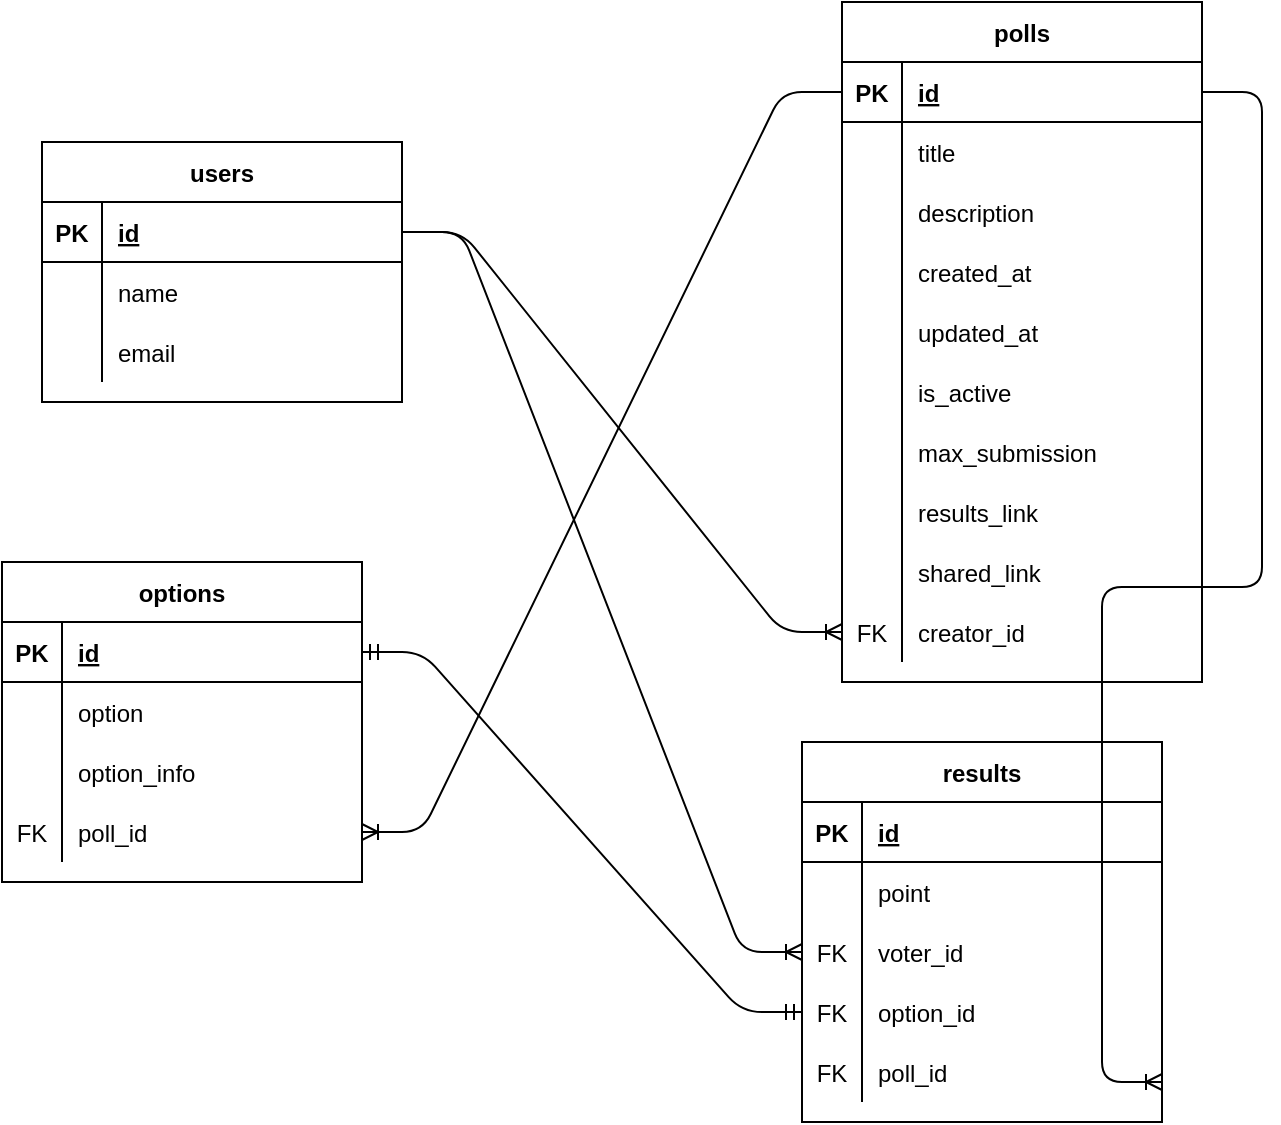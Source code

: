 <mxfile version="15.2.9" type="github"><diagram id="_VHgrwPSO1s_CEOdGiff" name="Page-1"><mxGraphModel dx="1186" dy="645" grid="1" gridSize="10" guides="1" tooltips="1" connect="1" arrows="1" fold="1" page="1" pageScale="1" pageWidth="850" pageHeight="1100" math="0" shadow="0"><root><mxCell id="0"/><mxCell id="1" parent="0"/><mxCell id="kbLObUTAjljV6vq0waId-14" value="users" style="shape=table;startSize=30;container=1;collapsible=1;childLayout=tableLayout;fixedRows=1;rowLines=0;fontStyle=1;align=center;resizeLast=1;" vertex="1" parent="1"><mxGeometry x="100" y="190" width="180" height="130" as="geometry"/></mxCell><mxCell id="kbLObUTAjljV6vq0waId-15" value="" style="shape=partialRectangle;collapsible=0;dropTarget=0;pointerEvents=0;fillColor=none;top=0;left=0;bottom=1;right=0;points=[[0,0.5],[1,0.5]];portConstraint=eastwest;" vertex="1" parent="kbLObUTAjljV6vq0waId-14"><mxGeometry y="30" width="180" height="30" as="geometry"/></mxCell><mxCell id="kbLObUTAjljV6vq0waId-16" value="PK" style="shape=partialRectangle;connectable=0;fillColor=none;top=0;left=0;bottom=0;right=0;fontStyle=1;overflow=hidden;" vertex="1" parent="kbLObUTAjljV6vq0waId-15"><mxGeometry width="30" height="30" as="geometry"><mxRectangle width="30" height="30" as="alternateBounds"/></mxGeometry></mxCell><mxCell id="kbLObUTAjljV6vq0waId-17" value="id" style="shape=partialRectangle;connectable=0;fillColor=none;top=0;left=0;bottom=0;right=0;align=left;spacingLeft=6;fontStyle=5;overflow=hidden;" vertex="1" parent="kbLObUTAjljV6vq0waId-15"><mxGeometry x="30" width="150" height="30" as="geometry"><mxRectangle width="150" height="30" as="alternateBounds"/></mxGeometry></mxCell><mxCell id="kbLObUTAjljV6vq0waId-18" value="" style="shape=partialRectangle;collapsible=0;dropTarget=0;pointerEvents=0;fillColor=none;top=0;left=0;bottom=0;right=0;points=[[0,0.5],[1,0.5]];portConstraint=eastwest;" vertex="1" parent="kbLObUTAjljV6vq0waId-14"><mxGeometry y="60" width="180" height="30" as="geometry"/></mxCell><mxCell id="kbLObUTAjljV6vq0waId-19" value="" style="shape=partialRectangle;connectable=0;fillColor=none;top=0;left=0;bottom=0;right=0;editable=1;overflow=hidden;" vertex="1" parent="kbLObUTAjljV6vq0waId-18"><mxGeometry width="30" height="30" as="geometry"><mxRectangle width="30" height="30" as="alternateBounds"/></mxGeometry></mxCell><mxCell id="kbLObUTAjljV6vq0waId-20" value="name   " style="shape=partialRectangle;connectable=0;fillColor=none;top=0;left=0;bottom=0;right=0;align=left;spacingLeft=6;overflow=hidden;" vertex="1" parent="kbLObUTAjljV6vq0waId-18"><mxGeometry x="30" width="150" height="30" as="geometry"><mxRectangle width="150" height="30" as="alternateBounds"/></mxGeometry></mxCell><mxCell id="kbLObUTAjljV6vq0waId-21" value="" style="shape=partialRectangle;collapsible=0;dropTarget=0;pointerEvents=0;fillColor=none;top=0;left=0;bottom=0;right=0;points=[[0,0.5],[1,0.5]];portConstraint=eastwest;" vertex="1" parent="kbLObUTAjljV6vq0waId-14"><mxGeometry y="90" width="180" height="30" as="geometry"/></mxCell><mxCell id="kbLObUTAjljV6vq0waId-22" value="" style="shape=partialRectangle;connectable=0;fillColor=none;top=0;left=0;bottom=0;right=0;editable=1;overflow=hidden;" vertex="1" parent="kbLObUTAjljV6vq0waId-21"><mxGeometry width="30" height="30" as="geometry"><mxRectangle width="30" height="30" as="alternateBounds"/></mxGeometry></mxCell><mxCell id="kbLObUTAjljV6vq0waId-23" value="email" style="shape=partialRectangle;connectable=0;fillColor=none;top=0;left=0;bottom=0;right=0;align=left;spacingLeft=6;overflow=hidden;" vertex="1" parent="kbLObUTAjljV6vq0waId-21"><mxGeometry x="30" width="150" height="30" as="geometry"><mxRectangle width="150" height="30" as="alternateBounds"/></mxGeometry></mxCell><mxCell id="kbLObUTAjljV6vq0waId-53" value="polls" style="shape=table;startSize=30;container=1;collapsible=1;childLayout=tableLayout;fixedRows=1;rowLines=0;fontStyle=1;align=center;resizeLast=1;" vertex="1" parent="1"><mxGeometry x="500" y="120" width="180" height="340" as="geometry"/></mxCell><mxCell id="kbLObUTAjljV6vq0waId-54" value="" style="shape=partialRectangle;collapsible=0;dropTarget=0;pointerEvents=0;fillColor=none;top=0;left=0;bottom=1;right=0;points=[[0,0.5],[1,0.5]];portConstraint=eastwest;" vertex="1" parent="kbLObUTAjljV6vq0waId-53"><mxGeometry y="30" width="180" height="30" as="geometry"/></mxCell><mxCell id="kbLObUTAjljV6vq0waId-55" value="PK" style="shape=partialRectangle;connectable=0;fillColor=none;top=0;left=0;bottom=0;right=0;fontStyle=1;overflow=hidden;" vertex="1" parent="kbLObUTAjljV6vq0waId-54"><mxGeometry width="30" height="30" as="geometry"><mxRectangle width="30" height="30" as="alternateBounds"/></mxGeometry></mxCell><mxCell id="kbLObUTAjljV6vq0waId-56" value="id" style="shape=partialRectangle;connectable=0;fillColor=none;top=0;left=0;bottom=0;right=0;align=left;spacingLeft=6;fontStyle=5;overflow=hidden;" vertex="1" parent="kbLObUTAjljV6vq0waId-54"><mxGeometry x="30" width="150" height="30" as="geometry"><mxRectangle width="150" height="30" as="alternateBounds"/></mxGeometry></mxCell><mxCell id="kbLObUTAjljV6vq0waId-57" value="" style="shape=partialRectangle;collapsible=0;dropTarget=0;pointerEvents=0;fillColor=none;top=0;left=0;bottom=0;right=0;points=[[0,0.5],[1,0.5]];portConstraint=eastwest;" vertex="1" parent="kbLObUTAjljV6vq0waId-53"><mxGeometry y="60" width="180" height="30" as="geometry"/></mxCell><mxCell id="kbLObUTAjljV6vq0waId-58" value="" style="shape=partialRectangle;connectable=0;fillColor=none;top=0;left=0;bottom=0;right=0;editable=1;overflow=hidden;" vertex="1" parent="kbLObUTAjljV6vq0waId-57"><mxGeometry width="30" height="30" as="geometry"><mxRectangle width="30" height="30" as="alternateBounds"/></mxGeometry></mxCell><mxCell id="kbLObUTAjljV6vq0waId-59" value="title" style="shape=partialRectangle;connectable=0;fillColor=none;top=0;left=0;bottom=0;right=0;align=left;spacingLeft=6;overflow=hidden;" vertex="1" parent="kbLObUTAjljV6vq0waId-57"><mxGeometry x="30" width="150" height="30" as="geometry"><mxRectangle width="150" height="30" as="alternateBounds"/></mxGeometry></mxCell><mxCell id="kbLObUTAjljV6vq0waId-60" value="" style="shape=partialRectangle;collapsible=0;dropTarget=0;pointerEvents=0;fillColor=none;top=0;left=0;bottom=0;right=0;points=[[0,0.5],[1,0.5]];portConstraint=eastwest;" vertex="1" parent="kbLObUTAjljV6vq0waId-53"><mxGeometry y="90" width="180" height="30" as="geometry"/></mxCell><mxCell id="kbLObUTAjljV6vq0waId-61" value="" style="shape=partialRectangle;connectable=0;fillColor=none;top=0;left=0;bottom=0;right=0;editable=1;overflow=hidden;" vertex="1" parent="kbLObUTAjljV6vq0waId-60"><mxGeometry width="30" height="30" as="geometry"><mxRectangle width="30" height="30" as="alternateBounds"/></mxGeometry></mxCell><mxCell id="kbLObUTAjljV6vq0waId-62" value="description" style="shape=partialRectangle;connectable=0;fillColor=none;top=0;left=0;bottom=0;right=0;align=left;spacingLeft=6;overflow=hidden;" vertex="1" parent="kbLObUTAjljV6vq0waId-60"><mxGeometry x="30" width="150" height="30" as="geometry"><mxRectangle width="150" height="30" as="alternateBounds"/></mxGeometry></mxCell><mxCell id="kbLObUTAjljV6vq0waId-63" value="" style="shape=partialRectangle;collapsible=0;dropTarget=0;pointerEvents=0;fillColor=none;top=0;left=0;bottom=0;right=0;points=[[0,0.5],[1,0.5]];portConstraint=eastwest;" vertex="1" parent="kbLObUTAjljV6vq0waId-53"><mxGeometry y="120" width="180" height="30" as="geometry"/></mxCell><mxCell id="kbLObUTAjljV6vq0waId-64" value="" style="shape=partialRectangle;connectable=0;fillColor=none;top=0;left=0;bottom=0;right=0;editable=1;overflow=hidden;" vertex="1" parent="kbLObUTAjljV6vq0waId-63"><mxGeometry width="30" height="30" as="geometry"><mxRectangle width="30" height="30" as="alternateBounds"/></mxGeometry></mxCell><mxCell id="kbLObUTAjljV6vq0waId-65" value="created_at" style="shape=partialRectangle;connectable=0;fillColor=none;top=0;left=0;bottom=0;right=0;align=left;spacingLeft=6;overflow=hidden;" vertex="1" parent="kbLObUTAjljV6vq0waId-63"><mxGeometry x="30" width="150" height="30" as="geometry"><mxRectangle width="150" height="30" as="alternateBounds"/></mxGeometry></mxCell><mxCell id="kbLObUTAjljV6vq0waId-66" value="" style="shape=partialRectangle;collapsible=0;dropTarget=0;pointerEvents=0;fillColor=none;top=0;left=0;bottom=0;right=0;points=[[0,0.5],[1,0.5]];portConstraint=eastwest;" vertex="1" parent="kbLObUTAjljV6vq0waId-53"><mxGeometry y="150" width="180" height="30" as="geometry"/></mxCell><mxCell id="kbLObUTAjljV6vq0waId-67" value="" style="shape=partialRectangle;connectable=0;fillColor=none;top=0;left=0;bottom=0;right=0;editable=1;overflow=hidden;" vertex="1" parent="kbLObUTAjljV6vq0waId-66"><mxGeometry width="30" height="30" as="geometry"><mxRectangle width="30" height="30" as="alternateBounds"/></mxGeometry></mxCell><mxCell id="kbLObUTAjljV6vq0waId-68" value="updated_at" style="shape=partialRectangle;connectable=0;fillColor=none;top=0;left=0;bottom=0;right=0;align=left;spacingLeft=6;overflow=hidden;" vertex="1" parent="kbLObUTAjljV6vq0waId-66"><mxGeometry x="30" width="150" height="30" as="geometry"><mxRectangle width="150" height="30" as="alternateBounds"/></mxGeometry></mxCell><mxCell id="kbLObUTAjljV6vq0waId-69" value="" style="shape=partialRectangle;collapsible=0;dropTarget=0;pointerEvents=0;fillColor=none;top=0;left=0;bottom=0;right=0;points=[[0,0.5],[1,0.5]];portConstraint=eastwest;" vertex="1" parent="kbLObUTAjljV6vq0waId-53"><mxGeometry y="180" width="180" height="30" as="geometry"/></mxCell><mxCell id="kbLObUTAjljV6vq0waId-70" value="" style="shape=partialRectangle;connectable=0;fillColor=none;top=0;left=0;bottom=0;right=0;editable=1;overflow=hidden;" vertex="1" parent="kbLObUTAjljV6vq0waId-69"><mxGeometry width="30" height="30" as="geometry"><mxRectangle width="30" height="30" as="alternateBounds"/></mxGeometry></mxCell><mxCell id="kbLObUTAjljV6vq0waId-71" value="is_active" style="shape=partialRectangle;connectable=0;fillColor=none;top=0;left=0;bottom=0;right=0;align=left;spacingLeft=6;overflow=hidden;" vertex="1" parent="kbLObUTAjljV6vq0waId-69"><mxGeometry x="30" width="150" height="30" as="geometry"><mxRectangle width="150" height="30" as="alternateBounds"/></mxGeometry></mxCell><mxCell id="kbLObUTAjljV6vq0waId-160" value="" style="shape=partialRectangle;collapsible=0;dropTarget=0;pointerEvents=0;fillColor=none;top=0;left=0;bottom=0;right=0;points=[[0,0.5],[1,0.5]];portConstraint=eastwest;" vertex="1" parent="kbLObUTAjljV6vq0waId-53"><mxGeometry y="210" width="180" height="30" as="geometry"/></mxCell><mxCell id="kbLObUTAjljV6vq0waId-161" value="" style="shape=partialRectangle;connectable=0;fillColor=none;top=0;left=0;bottom=0;right=0;editable=1;overflow=hidden;" vertex="1" parent="kbLObUTAjljV6vq0waId-160"><mxGeometry width="30" height="30" as="geometry"><mxRectangle width="30" height="30" as="alternateBounds"/></mxGeometry></mxCell><mxCell id="kbLObUTAjljV6vq0waId-162" value="max_submission" style="shape=partialRectangle;connectable=0;fillColor=none;top=0;left=0;bottom=0;right=0;align=left;spacingLeft=6;overflow=hidden;" vertex="1" parent="kbLObUTAjljV6vq0waId-160"><mxGeometry x="30" width="150" height="30" as="geometry"><mxRectangle width="150" height="30" as="alternateBounds"/></mxGeometry></mxCell><mxCell id="kbLObUTAjljV6vq0waId-72" value="" style="shape=partialRectangle;collapsible=0;dropTarget=0;pointerEvents=0;fillColor=none;top=0;left=0;bottom=0;right=0;points=[[0,0.5],[1,0.5]];portConstraint=eastwest;" vertex="1" parent="kbLObUTAjljV6vq0waId-53"><mxGeometry y="240" width="180" height="30" as="geometry"/></mxCell><mxCell id="kbLObUTAjljV6vq0waId-73" value="" style="shape=partialRectangle;connectable=0;fillColor=none;top=0;left=0;bottom=0;right=0;editable=1;overflow=hidden;" vertex="1" parent="kbLObUTAjljV6vq0waId-72"><mxGeometry width="30" height="30" as="geometry"><mxRectangle width="30" height="30" as="alternateBounds"/></mxGeometry></mxCell><mxCell id="kbLObUTAjljV6vq0waId-74" value="results_link" style="shape=partialRectangle;connectable=0;fillColor=none;top=0;left=0;bottom=0;right=0;align=left;spacingLeft=6;overflow=hidden;" vertex="1" parent="kbLObUTAjljV6vq0waId-72"><mxGeometry x="30" width="150" height="30" as="geometry"><mxRectangle width="150" height="30" as="alternateBounds"/></mxGeometry></mxCell><mxCell id="kbLObUTAjljV6vq0waId-75" value="" style="shape=partialRectangle;collapsible=0;dropTarget=0;pointerEvents=0;fillColor=none;top=0;left=0;bottom=0;right=0;points=[[0,0.5],[1,0.5]];portConstraint=eastwest;" vertex="1" parent="kbLObUTAjljV6vq0waId-53"><mxGeometry y="270" width="180" height="30" as="geometry"/></mxCell><mxCell id="kbLObUTAjljV6vq0waId-76" value="" style="shape=partialRectangle;connectable=0;fillColor=none;top=0;left=0;bottom=0;right=0;editable=1;overflow=hidden;" vertex="1" parent="kbLObUTAjljV6vq0waId-75"><mxGeometry width="30" height="30" as="geometry"><mxRectangle width="30" height="30" as="alternateBounds"/></mxGeometry></mxCell><mxCell id="kbLObUTAjljV6vq0waId-77" value="shared_link" style="shape=partialRectangle;connectable=0;fillColor=none;top=0;left=0;bottom=0;right=0;align=left;spacingLeft=6;overflow=hidden;" vertex="1" parent="kbLObUTAjljV6vq0waId-75"><mxGeometry x="30" width="150" height="30" as="geometry"><mxRectangle width="150" height="30" as="alternateBounds"/></mxGeometry></mxCell><mxCell id="kbLObUTAjljV6vq0waId-78" value="" style="shape=partialRectangle;collapsible=0;dropTarget=0;pointerEvents=0;fillColor=none;top=0;left=0;bottom=0;right=0;points=[[0,0.5],[1,0.5]];portConstraint=eastwest;" vertex="1" parent="kbLObUTAjljV6vq0waId-53"><mxGeometry y="300" width="180" height="30" as="geometry"/></mxCell><mxCell id="kbLObUTAjljV6vq0waId-79" value="FK" style="shape=partialRectangle;connectable=0;fillColor=none;top=0;left=0;bottom=0;right=0;editable=1;overflow=hidden;" vertex="1" parent="kbLObUTAjljV6vq0waId-78"><mxGeometry width="30" height="30" as="geometry"><mxRectangle width="30" height="30" as="alternateBounds"/></mxGeometry></mxCell><mxCell id="kbLObUTAjljV6vq0waId-80" value="creator_id" style="shape=partialRectangle;connectable=0;fillColor=none;top=0;left=0;bottom=0;right=0;align=left;spacingLeft=6;overflow=hidden;" vertex="1" parent="kbLObUTAjljV6vq0waId-78"><mxGeometry x="30" width="150" height="30" as="geometry"><mxRectangle width="150" height="30" as="alternateBounds"/></mxGeometry></mxCell><mxCell id="kbLObUTAjljV6vq0waId-87" value="options" style="shape=table;startSize=30;container=1;collapsible=1;childLayout=tableLayout;fixedRows=1;rowLines=0;fontStyle=1;align=center;resizeLast=1;" vertex="1" parent="1"><mxGeometry x="80" y="400" width="180" height="160" as="geometry"/></mxCell><mxCell id="kbLObUTAjljV6vq0waId-88" value="" style="shape=partialRectangle;collapsible=0;dropTarget=0;pointerEvents=0;fillColor=none;top=0;left=0;bottom=1;right=0;points=[[0,0.5],[1,0.5]];portConstraint=eastwest;" vertex="1" parent="kbLObUTAjljV6vq0waId-87"><mxGeometry y="30" width="180" height="30" as="geometry"/></mxCell><mxCell id="kbLObUTAjljV6vq0waId-89" value="PK" style="shape=partialRectangle;connectable=0;fillColor=none;top=0;left=0;bottom=0;right=0;fontStyle=1;overflow=hidden;" vertex="1" parent="kbLObUTAjljV6vq0waId-88"><mxGeometry width="30" height="30" as="geometry"><mxRectangle width="30" height="30" as="alternateBounds"/></mxGeometry></mxCell><mxCell id="kbLObUTAjljV6vq0waId-90" value="id" style="shape=partialRectangle;connectable=0;fillColor=none;top=0;left=0;bottom=0;right=0;align=left;spacingLeft=6;fontStyle=5;overflow=hidden;" vertex="1" parent="kbLObUTAjljV6vq0waId-88"><mxGeometry x="30" width="150" height="30" as="geometry"><mxRectangle width="150" height="30" as="alternateBounds"/></mxGeometry></mxCell><mxCell id="kbLObUTAjljV6vq0waId-91" value="" style="shape=partialRectangle;collapsible=0;dropTarget=0;pointerEvents=0;fillColor=none;top=0;left=0;bottom=0;right=0;points=[[0,0.5],[1,0.5]];portConstraint=eastwest;" vertex="1" parent="kbLObUTAjljV6vq0waId-87"><mxGeometry y="60" width="180" height="30" as="geometry"/></mxCell><mxCell id="kbLObUTAjljV6vq0waId-92" value="" style="shape=partialRectangle;connectable=0;fillColor=none;top=0;left=0;bottom=0;right=0;editable=1;overflow=hidden;" vertex="1" parent="kbLObUTAjljV6vq0waId-91"><mxGeometry width="30" height="30" as="geometry"><mxRectangle width="30" height="30" as="alternateBounds"/></mxGeometry></mxCell><mxCell id="kbLObUTAjljV6vq0waId-93" value="option" style="shape=partialRectangle;connectable=0;fillColor=none;top=0;left=0;bottom=0;right=0;align=left;spacingLeft=6;overflow=hidden;" vertex="1" parent="kbLObUTAjljV6vq0waId-91"><mxGeometry x="30" width="150" height="30" as="geometry"><mxRectangle width="150" height="30" as="alternateBounds"/></mxGeometry></mxCell><mxCell id="kbLObUTAjljV6vq0waId-94" value="" style="shape=partialRectangle;collapsible=0;dropTarget=0;pointerEvents=0;fillColor=none;top=0;left=0;bottom=0;right=0;points=[[0,0.5],[1,0.5]];portConstraint=eastwest;" vertex="1" parent="kbLObUTAjljV6vq0waId-87"><mxGeometry y="90" width="180" height="30" as="geometry"/></mxCell><mxCell id="kbLObUTAjljV6vq0waId-95" value="" style="shape=partialRectangle;connectable=0;fillColor=none;top=0;left=0;bottom=0;right=0;editable=1;overflow=hidden;" vertex="1" parent="kbLObUTAjljV6vq0waId-94"><mxGeometry width="30" height="30" as="geometry"><mxRectangle width="30" height="30" as="alternateBounds"/></mxGeometry></mxCell><mxCell id="kbLObUTAjljV6vq0waId-96" value="option_info" style="shape=partialRectangle;connectable=0;fillColor=none;top=0;left=0;bottom=0;right=0;align=left;spacingLeft=6;overflow=hidden;" vertex="1" parent="kbLObUTAjljV6vq0waId-94"><mxGeometry x="30" width="150" height="30" as="geometry"><mxRectangle width="150" height="30" as="alternateBounds"/></mxGeometry></mxCell><mxCell id="kbLObUTAjljV6vq0waId-100" value="" style="shape=partialRectangle;collapsible=0;dropTarget=0;pointerEvents=0;fillColor=none;top=0;left=0;bottom=0;right=0;points=[[0,0.5],[1,0.5]];portConstraint=eastwest;" vertex="1" parent="kbLObUTAjljV6vq0waId-87"><mxGeometry y="120" width="180" height="30" as="geometry"/></mxCell><mxCell id="kbLObUTAjljV6vq0waId-101" value="FK" style="shape=partialRectangle;connectable=0;fillColor=none;top=0;left=0;bottom=0;right=0;editable=1;overflow=hidden;" vertex="1" parent="kbLObUTAjljV6vq0waId-100"><mxGeometry width="30" height="30" as="geometry"><mxRectangle width="30" height="30" as="alternateBounds"/></mxGeometry></mxCell><mxCell id="kbLObUTAjljV6vq0waId-102" value="poll_id" style="shape=partialRectangle;connectable=0;fillColor=none;top=0;left=0;bottom=0;right=0;align=left;spacingLeft=6;overflow=hidden;" vertex="1" parent="kbLObUTAjljV6vq0waId-100"><mxGeometry x="30" width="150" height="30" as="geometry"><mxRectangle width="150" height="30" as="alternateBounds"/></mxGeometry></mxCell><mxCell id="kbLObUTAjljV6vq0waId-122" value="results" style="shape=table;startSize=30;container=1;collapsible=1;childLayout=tableLayout;fixedRows=1;rowLines=0;fontStyle=1;align=center;resizeLast=1;" vertex="1" parent="1"><mxGeometry x="480" y="490" width="180" height="190" as="geometry"/></mxCell><mxCell id="kbLObUTAjljV6vq0waId-123" value="" style="shape=partialRectangle;collapsible=0;dropTarget=0;pointerEvents=0;fillColor=none;top=0;left=0;bottom=1;right=0;points=[[0,0.5],[1,0.5]];portConstraint=eastwest;" vertex="1" parent="kbLObUTAjljV6vq0waId-122"><mxGeometry y="30" width="180" height="30" as="geometry"/></mxCell><mxCell id="kbLObUTAjljV6vq0waId-124" value="PK" style="shape=partialRectangle;connectable=0;fillColor=none;top=0;left=0;bottom=0;right=0;fontStyle=1;overflow=hidden;" vertex="1" parent="kbLObUTAjljV6vq0waId-123"><mxGeometry width="30" height="30" as="geometry"><mxRectangle width="30" height="30" as="alternateBounds"/></mxGeometry></mxCell><mxCell id="kbLObUTAjljV6vq0waId-125" value="id" style="shape=partialRectangle;connectable=0;fillColor=none;top=0;left=0;bottom=0;right=0;align=left;spacingLeft=6;fontStyle=5;overflow=hidden;" vertex="1" parent="kbLObUTAjljV6vq0waId-123"><mxGeometry x="30" width="150" height="30" as="geometry"><mxRectangle width="150" height="30" as="alternateBounds"/></mxGeometry></mxCell><mxCell id="kbLObUTAjljV6vq0waId-126" value="" style="shape=partialRectangle;collapsible=0;dropTarget=0;pointerEvents=0;fillColor=none;top=0;left=0;bottom=0;right=0;points=[[0,0.5],[1,0.5]];portConstraint=eastwest;" vertex="1" parent="kbLObUTAjljV6vq0waId-122"><mxGeometry y="60" width="180" height="30" as="geometry"/></mxCell><mxCell id="kbLObUTAjljV6vq0waId-127" value="" style="shape=partialRectangle;connectable=0;fillColor=none;top=0;left=0;bottom=0;right=0;editable=1;overflow=hidden;" vertex="1" parent="kbLObUTAjljV6vq0waId-126"><mxGeometry width="30" height="30" as="geometry"><mxRectangle width="30" height="30" as="alternateBounds"/></mxGeometry></mxCell><mxCell id="kbLObUTAjljV6vq0waId-128" value="point" style="shape=partialRectangle;connectable=0;fillColor=none;top=0;left=0;bottom=0;right=0;align=left;spacingLeft=6;overflow=hidden;" vertex="1" parent="kbLObUTAjljV6vq0waId-126"><mxGeometry x="30" width="150" height="30" as="geometry"><mxRectangle width="150" height="30" as="alternateBounds"/></mxGeometry></mxCell><mxCell id="kbLObUTAjljV6vq0waId-129" value="" style="shape=partialRectangle;collapsible=0;dropTarget=0;pointerEvents=0;fillColor=none;top=0;left=0;bottom=0;right=0;points=[[0,0.5],[1,0.5]];portConstraint=eastwest;" vertex="1" parent="kbLObUTAjljV6vq0waId-122"><mxGeometry y="90" width="180" height="30" as="geometry"/></mxCell><mxCell id="kbLObUTAjljV6vq0waId-130" value="FK" style="shape=partialRectangle;connectable=0;fillColor=none;top=0;left=0;bottom=0;right=0;editable=1;overflow=hidden;" vertex="1" parent="kbLObUTAjljV6vq0waId-129"><mxGeometry width="30" height="30" as="geometry"><mxRectangle width="30" height="30" as="alternateBounds"/></mxGeometry></mxCell><mxCell id="kbLObUTAjljV6vq0waId-131" value="voter_id" style="shape=partialRectangle;connectable=0;fillColor=none;top=0;left=0;bottom=0;right=0;align=left;spacingLeft=6;overflow=hidden;" vertex="1" parent="kbLObUTAjljV6vq0waId-129"><mxGeometry x="30" width="150" height="30" as="geometry"><mxRectangle width="150" height="30" as="alternateBounds"/></mxGeometry></mxCell><mxCell id="kbLObUTAjljV6vq0waId-132" value="" style="shape=partialRectangle;collapsible=0;dropTarget=0;pointerEvents=0;fillColor=none;top=0;left=0;bottom=0;right=0;points=[[0,0.5],[1,0.5]];portConstraint=eastwest;" vertex="1" parent="kbLObUTAjljV6vq0waId-122"><mxGeometry y="120" width="180" height="30" as="geometry"/></mxCell><mxCell id="kbLObUTAjljV6vq0waId-133" value="FK" style="shape=partialRectangle;connectable=0;fillColor=none;top=0;left=0;bottom=0;right=0;editable=1;overflow=hidden;" vertex="1" parent="kbLObUTAjljV6vq0waId-132"><mxGeometry width="30" height="30" as="geometry"><mxRectangle width="30" height="30" as="alternateBounds"/></mxGeometry></mxCell><mxCell id="kbLObUTAjljV6vq0waId-134" value="option_id" style="shape=partialRectangle;connectable=0;fillColor=none;top=0;left=0;bottom=0;right=0;align=left;spacingLeft=6;overflow=hidden;" vertex="1" parent="kbLObUTAjljV6vq0waId-132"><mxGeometry x="30" width="150" height="30" as="geometry"><mxRectangle width="150" height="30" as="alternateBounds"/></mxGeometry></mxCell><mxCell id="kbLObUTAjljV6vq0waId-135" value="" style="shape=partialRectangle;collapsible=0;dropTarget=0;pointerEvents=0;fillColor=none;top=0;left=0;bottom=0;right=0;points=[[0,0.5],[1,0.5]];portConstraint=eastwest;" vertex="1" parent="kbLObUTAjljV6vq0waId-122"><mxGeometry y="150" width="180" height="30" as="geometry"/></mxCell><mxCell id="kbLObUTAjljV6vq0waId-136" value="FK" style="shape=partialRectangle;connectable=0;fillColor=none;top=0;left=0;bottom=0;right=0;editable=1;overflow=hidden;" vertex="1" parent="kbLObUTAjljV6vq0waId-135"><mxGeometry width="30" height="30" as="geometry"><mxRectangle width="30" height="30" as="alternateBounds"/></mxGeometry></mxCell><mxCell id="kbLObUTAjljV6vq0waId-137" value="poll_id" style="shape=partialRectangle;connectable=0;fillColor=none;top=0;left=0;bottom=0;right=0;align=left;spacingLeft=6;overflow=hidden;" vertex="1" parent="kbLObUTAjljV6vq0waId-135"><mxGeometry x="30" width="150" height="30" as="geometry"><mxRectangle width="150" height="30" as="alternateBounds"/></mxGeometry></mxCell><mxCell id="kbLObUTAjljV6vq0waId-144" value="" style="edgeStyle=entityRelationEdgeStyle;fontSize=12;html=1;endArrow=ERoneToMany;exitX=1;exitY=0.5;exitDx=0;exitDy=0;" edge="1" parent="1" source="kbLObUTAjljV6vq0waId-15" target="kbLObUTAjljV6vq0waId-78"><mxGeometry width="100" height="100" relative="1" as="geometry"><mxPoint x="290" y="470" as="sourcePoint"/><mxPoint x="390" y="370" as="targetPoint"/></mxGeometry></mxCell><mxCell id="kbLObUTAjljV6vq0waId-152" value="" style="edgeStyle=entityRelationEdgeStyle;fontSize=12;html=1;endArrow=ERoneToMany;exitX=0;exitY=0.5;exitDx=0;exitDy=0;" edge="1" parent="1" source="kbLObUTAjljV6vq0waId-54" target="kbLObUTAjljV6vq0waId-100"><mxGeometry width="100" height="100" relative="1" as="geometry"><mxPoint x="290" y="470" as="sourcePoint"/><mxPoint x="390" y="370" as="targetPoint"/></mxGeometry></mxCell><mxCell id="kbLObUTAjljV6vq0waId-157" value="" style="edgeStyle=entityRelationEdgeStyle;fontSize=12;html=1;endArrow=ERoneToMany;exitX=1;exitY=0.5;exitDx=0;exitDy=0;" edge="1" parent="1" source="kbLObUTAjljV6vq0waId-15" target="kbLObUTAjljV6vq0waId-129"><mxGeometry width="100" height="100" relative="1" as="geometry"><mxPoint x="290" y="450" as="sourcePoint"/><mxPoint x="390" y="350" as="targetPoint"/></mxGeometry></mxCell><mxCell id="kbLObUTAjljV6vq0waId-158" value="" style="edgeStyle=entityRelationEdgeStyle;fontSize=12;html=1;endArrow=ERmandOne;startArrow=ERmandOne;entryX=0;entryY=0.5;entryDx=0;entryDy=0;" edge="1" parent="1" source="kbLObUTAjljV6vq0waId-88" target="kbLObUTAjljV6vq0waId-132"><mxGeometry width="100" height="100" relative="1" as="geometry"><mxPoint x="290" y="450" as="sourcePoint"/><mxPoint x="390" y="350" as="targetPoint"/></mxGeometry></mxCell><mxCell id="kbLObUTAjljV6vq0waId-159" value="" style="edgeStyle=entityRelationEdgeStyle;fontSize=12;html=1;endArrow=ERoneToMany;exitX=1;exitY=0.5;exitDx=0;exitDy=0;" edge="1" parent="1" source="kbLObUTAjljV6vq0waId-54"><mxGeometry width="100" height="100" relative="1" as="geometry"><mxPoint x="700" y="540" as="sourcePoint"/><mxPoint x="660" y="660" as="targetPoint"/></mxGeometry></mxCell></root></mxGraphModel></diagram></mxfile>